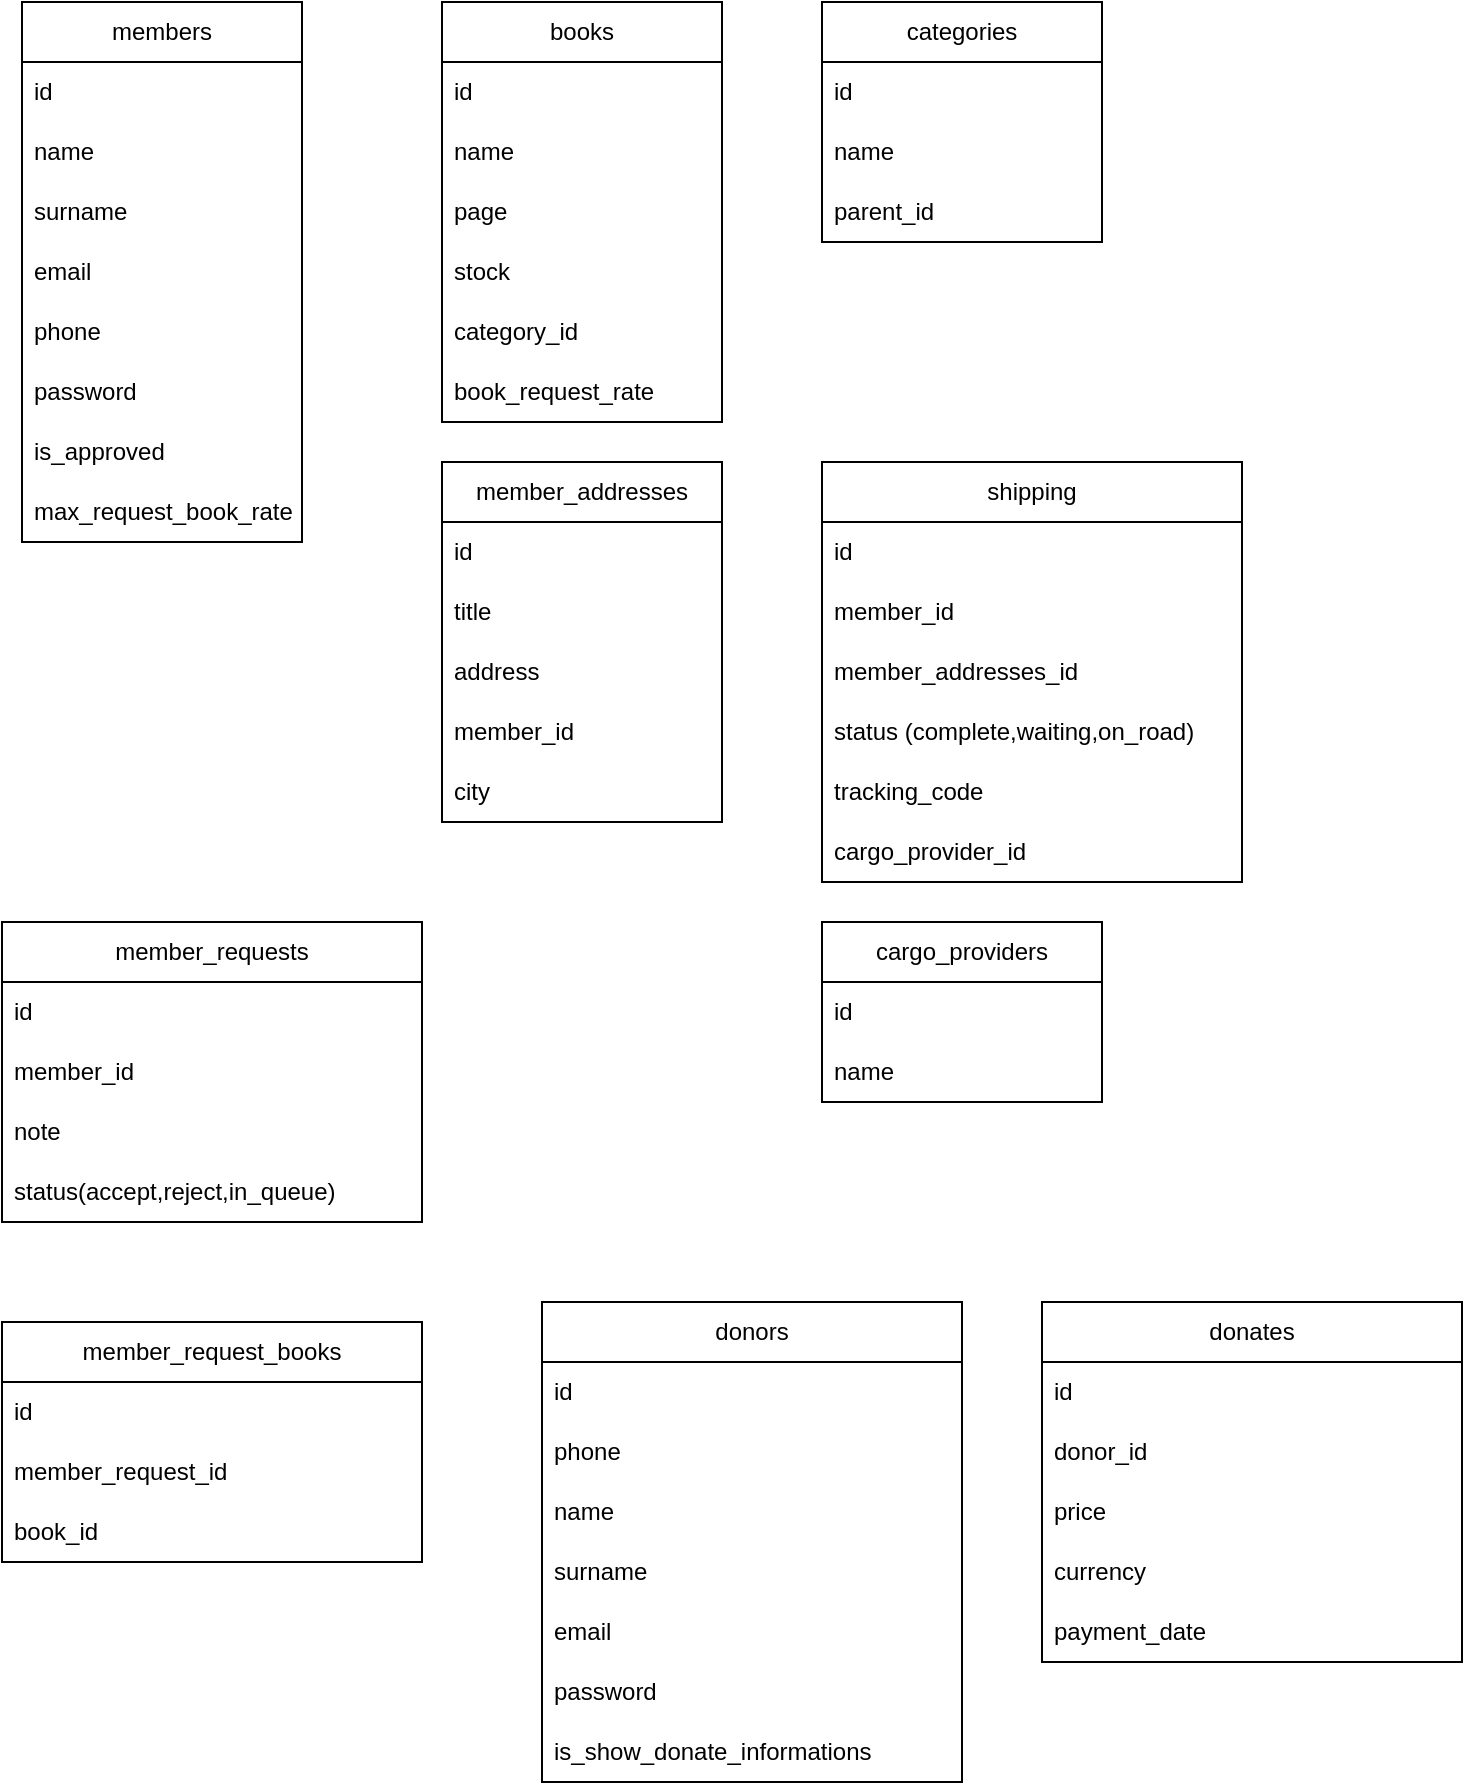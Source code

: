 <mxfile version="21.2.8" type="device">
  <diagram name="Page-1" id="ciHCm73FHsnalABYWVsb">
    <mxGraphModel dx="1366" dy="751" grid="1" gridSize="10" guides="1" tooltips="1" connect="1" arrows="1" fold="1" page="1" pageScale="1" pageWidth="827" pageHeight="1169" math="0" shadow="0">
      <root>
        <mxCell id="0" />
        <mxCell id="1" parent="0" />
        <mxCell id="rOvE-blyRYbmL4Z2H4PC-1" value="members" style="swimlane;fontStyle=0;childLayout=stackLayout;horizontal=1;startSize=30;horizontalStack=0;resizeParent=1;resizeParentMax=0;resizeLast=0;collapsible=1;marginBottom=0;whiteSpace=wrap;html=1;" vertex="1" parent="1">
          <mxGeometry x="70" y="240" width="140" height="270" as="geometry" />
        </mxCell>
        <mxCell id="rOvE-blyRYbmL4Z2H4PC-2" value="id" style="text;strokeColor=none;fillColor=none;align=left;verticalAlign=middle;spacingLeft=4;spacingRight=4;overflow=hidden;points=[[0,0.5],[1,0.5]];portConstraint=eastwest;rotatable=0;whiteSpace=wrap;html=1;" vertex="1" parent="rOvE-blyRYbmL4Z2H4PC-1">
          <mxGeometry y="30" width="140" height="30" as="geometry" />
        </mxCell>
        <mxCell id="rOvE-blyRYbmL4Z2H4PC-3" value="name" style="text;strokeColor=none;fillColor=none;align=left;verticalAlign=middle;spacingLeft=4;spacingRight=4;overflow=hidden;points=[[0,0.5],[1,0.5]];portConstraint=eastwest;rotatable=0;whiteSpace=wrap;html=1;" vertex="1" parent="rOvE-blyRYbmL4Z2H4PC-1">
          <mxGeometry y="60" width="140" height="30" as="geometry" />
        </mxCell>
        <mxCell id="rOvE-blyRYbmL4Z2H4PC-4" value="surname" style="text;strokeColor=none;fillColor=none;align=left;verticalAlign=middle;spacingLeft=4;spacingRight=4;overflow=hidden;points=[[0,0.5],[1,0.5]];portConstraint=eastwest;rotatable=0;whiteSpace=wrap;html=1;" vertex="1" parent="rOvE-blyRYbmL4Z2H4PC-1">
          <mxGeometry y="90" width="140" height="30" as="geometry" />
        </mxCell>
        <mxCell id="rOvE-blyRYbmL4Z2H4PC-5" value="email" style="text;strokeColor=none;fillColor=none;align=left;verticalAlign=middle;spacingLeft=4;spacingRight=4;overflow=hidden;points=[[0,0.5],[1,0.5]];portConstraint=eastwest;rotatable=0;whiteSpace=wrap;html=1;" vertex="1" parent="rOvE-blyRYbmL4Z2H4PC-1">
          <mxGeometry y="120" width="140" height="30" as="geometry" />
        </mxCell>
        <mxCell id="rOvE-blyRYbmL4Z2H4PC-6" value="phone" style="text;strokeColor=none;fillColor=none;align=left;verticalAlign=middle;spacingLeft=4;spacingRight=4;overflow=hidden;points=[[0,0.5],[1,0.5]];portConstraint=eastwest;rotatable=0;whiteSpace=wrap;html=1;" vertex="1" parent="rOvE-blyRYbmL4Z2H4PC-1">
          <mxGeometry y="150" width="140" height="30" as="geometry" />
        </mxCell>
        <mxCell id="rOvE-blyRYbmL4Z2H4PC-7" value="password" style="text;strokeColor=none;fillColor=none;align=left;verticalAlign=middle;spacingLeft=4;spacingRight=4;overflow=hidden;points=[[0,0.5],[1,0.5]];portConstraint=eastwest;rotatable=0;whiteSpace=wrap;html=1;" vertex="1" parent="rOvE-blyRYbmL4Z2H4PC-1">
          <mxGeometry y="180" width="140" height="30" as="geometry" />
        </mxCell>
        <mxCell id="rOvE-blyRYbmL4Z2H4PC-8" value="is_approved" style="text;strokeColor=none;fillColor=none;align=left;verticalAlign=middle;spacingLeft=4;spacingRight=4;overflow=hidden;points=[[0,0.5],[1,0.5]];portConstraint=eastwest;rotatable=0;whiteSpace=wrap;html=1;" vertex="1" parent="rOvE-blyRYbmL4Z2H4PC-1">
          <mxGeometry y="210" width="140" height="30" as="geometry" />
        </mxCell>
        <mxCell id="rOvE-blyRYbmL4Z2H4PC-9" value="max_request_book_rate" style="text;strokeColor=none;fillColor=none;align=left;verticalAlign=middle;spacingLeft=4;spacingRight=4;overflow=hidden;points=[[0,0.5],[1,0.5]];portConstraint=eastwest;rotatable=0;whiteSpace=wrap;html=1;" vertex="1" parent="rOvE-blyRYbmL4Z2H4PC-1">
          <mxGeometry y="240" width="140" height="30" as="geometry" />
        </mxCell>
        <mxCell id="rOvE-blyRYbmL4Z2H4PC-10" value="books" style="swimlane;fontStyle=0;childLayout=stackLayout;horizontal=1;startSize=30;horizontalStack=0;resizeParent=1;resizeParentMax=0;resizeLast=0;collapsible=1;marginBottom=0;whiteSpace=wrap;html=1;" vertex="1" parent="1">
          <mxGeometry x="280" y="240" width="140" height="210" as="geometry" />
        </mxCell>
        <mxCell id="rOvE-blyRYbmL4Z2H4PC-11" value="id" style="text;strokeColor=none;fillColor=none;align=left;verticalAlign=middle;spacingLeft=4;spacingRight=4;overflow=hidden;points=[[0,0.5],[1,0.5]];portConstraint=eastwest;rotatable=0;whiteSpace=wrap;html=1;" vertex="1" parent="rOvE-blyRYbmL4Z2H4PC-10">
          <mxGeometry y="30" width="140" height="30" as="geometry" />
        </mxCell>
        <mxCell id="rOvE-blyRYbmL4Z2H4PC-12" value="name" style="text;strokeColor=none;fillColor=none;align=left;verticalAlign=middle;spacingLeft=4;spacingRight=4;overflow=hidden;points=[[0,0.5],[1,0.5]];portConstraint=eastwest;rotatable=0;whiteSpace=wrap;html=1;" vertex="1" parent="rOvE-blyRYbmL4Z2H4PC-10">
          <mxGeometry y="60" width="140" height="30" as="geometry" />
        </mxCell>
        <mxCell id="rOvE-blyRYbmL4Z2H4PC-13" value="page" style="text;strokeColor=none;fillColor=none;align=left;verticalAlign=middle;spacingLeft=4;spacingRight=4;overflow=hidden;points=[[0,0.5],[1,0.5]];portConstraint=eastwest;rotatable=0;whiteSpace=wrap;html=1;" vertex="1" parent="rOvE-blyRYbmL4Z2H4PC-10">
          <mxGeometry y="90" width="140" height="30" as="geometry" />
        </mxCell>
        <mxCell id="rOvE-blyRYbmL4Z2H4PC-14" value="stock" style="text;strokeColor=none;fillColor=none;align=left;verticalAlign=middle;spacingLeft=4;spacingRight=4;overflow=hidden;points=[[0,0.5],[1,0.5]];portConstraint=eastwest;rotatable=0;whiteSpace=wrap;html=1;" vertex="1" parent="rOvE-blyRYbmL4Z2H4PC-10">
          <mxGeometry y="120" width="140" height="30" as="geometry" />
        </mxCell>
        <mxCell id="rOvE-blyRYbmL4Z2H4PC-15" value="category_id" style="text;strokeColor=none;fillColor=none;align=left;verticalAlign=middle;spacingLeft=4;spacingRight=4;overflow=hidden;points=[[0,0.5],[1,0.5]];portConstraint=eastwest;rotatable=0;whiteSpace=wrap;html=1;" vertex="1" parent="rOvE-blyRYbmL4Z2H4PC-10">
          <mxGeometry y="150" width="140" height="30" as="geometry" />
        </mxCell>
        <mxCell id="rOvE-blyRYbmL4Z2H4PC-48" value="book_request_rate" style="text;strokeColor=none;fillColor=none;align=left;verticalAlign=middle;spacingLeft=4;spacingRight=4;overflow=hidden;points=[[0,0.5],[1,0.5]];portConstraint=eastwest;rotatable=0;whiteSpace=wrap;html=1;" vertex="1" parent="rOvE-blyRYbmL4Z2H4PC-10">
          <mxGeometry y="180" width="140" height="30" as="geometry" />
        </mxCell>
        <mxCell id="rOvE-blyRYbmL4Z2H4PC-16" value="categories" style="swimlane;fontStyle=0;childLayout=stackLayout;horizontal=1;startSize=30;horizontalStack=0;resizeParent=1;resizeParentMax=0;resizeLast=0;collapsible=1;marginBottom=0;whiteSpace=wrap;html=1;" vertex="1" parent="1">
          <mxGeometry x="470" y="240" width="140" height="120" as="geometry" />
        </mxCell>
        <mxCell id="rOvE-blyRYbmL4Z2H4PC-17" value="id" style="text;strokeColor=none;fillColor=none;align=left;verticalAlign=middle;spacingLeft=4;spacingRight=4;overflow=hidden;points=[[0,0.5],[1,0.5]];portConstraint=eastwest;rotatable=0;whiteSpace=wrap;html=1;" vertex="1" parent="rOvE-blyRYbmL4Z2H4PC-16">
          <mxGeometry y="30" width="140" height="30" as="geometry" />
        </mxCell>
        <mxCell id="rOvE-blyRYbmL4Z2H4PC-18" value="name" style="text;strokeColor=none;fillColor=none;align=left;verticalAlign=middle;spacingLeft=4;spacingRight=4;overflow=hidden;points=[[0,0.5],[1,0.5]];portConstraint=eastwest;rotatable=0;whiteSpace=wrap;html=1;" vertex="1" parent="rOvE-blyRYbmL4Z2H4PC-16">
          <mxGeometry y="60" width="140" height="30" as="geometry" />
        </mxCell>
        <mxCell id="rOvE-blyRYbmL4Z2H4PC-19" value="parent_id" style="text;strokeColor=none;fillColor=none;align=left;verticalAlign=middle;spacingLeft=4;spacingRight=4;overflow=hidden;points=[[0,0.5],[1,0.5]];portConstraint=eastwest;rotatable=0;whiteSpace=wrap;html=1;" vertex="1" parent="rOvE-blyRYbmL4Z2H4PC-16">
          <mxGeometry y="90" width="140" height="30" as="geometry" />
        </mxCell>
        <mxCell id="rOvE-blyRYbmL4Z2H4PC-20" value="member_addresses" style="swimlane;fontStyle=0;childLayout=stackLayout;horizontal=1;startSize=30;horizontalStack=0;resizeParent=1;resizeParentMax=0;resizeLast=0;collapsible=1;marginBottom=0;whiteSpace=wrap;html=1;" vertex="1" parent="1">
          <mxGeometry x="280" y="470" width="140" height="180" as="geometry" />
        </mxCell>
        <mxCell id="rOvE-blyRYbmL4Z2H4PC-21" value="id" style="text;strokeColor=none;fillColor=none;align=left;verticalAlign=middle;spacingLeft=4;spacingRight=4;overflow=hidden;points=[[0,0.5],[1,0.5]];portConstraint=eastwest;rotatable=0;whiteSpace=wrap;html=1;" vertex="1" parent="rOvE-blyRYbmL4Z2H4PC-20">
          <mxGeometry y="30" width="140" height="30" as="geometry" />
        </mxCell>
        <mxCell id="rOvE-blyRYbmL4Z2H4PC-22" value="title" style="text;strokeColor=none;fillColor=none;align=left;verticalAlign=middle;spacingLeft=4;spacingRight=4;overflow=hidden;points=[[0,0.5],[1,0.5]];portConstraint=eastwest;rotatable=0;whiteSpace=wrap;html=1;" vertex="1" parent="rOvE-blyRYbmL4Z2H4PC-20">
          <mxGeometry y="60" width="140" height="30" as="geometry" />
        </mxCell>
        <mxCell id="rOvE-blyRYbmL4Z2H4PC-23" value="address" style="text;strokeColor=none;fillColor=none;align=left;verticalAlign=middle;spacingLeft=4;spacingRight=4;overflow=hidden;points=[[0,0.5],[1,0.5]];portConstraint=eastwest;rotatable=0;whiteSpace=wrap;html=1;" vertex="1" parent="rOvE-blyRYbmL4Z2H4PC-20">
          <mxGeometry y="90" width="140" height="30" as="geometry" />
        </mxCell>
        <mxCell id="rOvE-blyRYbmL4Z2H4PC-24" value="member_id" style="text;strokeColor=none;fillColor=none;align=left;verticalAlign=middle;spacingLeft=4;spacingRight=4;overflow=hidden;points=[[0,0.5],[1,0.5]];portConstraint=eastwest;rotatable=0;whiteSpace=wrap;html=1;" vertex="1" parent="rOvE-blyRYbmL4Z2H4PC-20">
          <mxGeometry y="120" width="140" height="30" as="geometry" />
        </mxCell>
        <mxCell id="rOvE-blyRYbmL4Z2H4PC-25" value="city" style="text;strokeColor=none;fillColor=none;align=left;verticalAlign=middle;spacingLeft=4;spacingRight=4;overflow=hidden;points=[[0,0.5],[1,0.5]];portConstraint=eastwest;rotatable=0;whiteSpace=wrap;html=1;" vertex="1" parent="rOvE-blyRYbmL4Z2H4PC-20">
          <mxGeometry y="150" width="140" height="30" as="geometry" />
        </mxCell>
        <mxCell id="rOvE-blyRYbmL4Z2H4PC-26" value="shipping" style="swimlane;fontStyle=0;childLayout=stackLayout;horizontal=1;startSize=30;horizontalStack=0;resizeParent=1;resizeParentMax=0;resizeLast=0;collapsible=1;marginBottom=0;whiteSpace=wrap;html=1;" vertex="1" parent="1">
          <mxGeometry x="470" y="470" width="210" height="210" as="geometry" />
        </mxCell>
        <mxCell id="rOvE-blyRYbmL4Z2H4PC-27" value="id" style="text;strokeColor=none;fillColor=none;align=left;verticalAlign=middle;spacingLeft=4;spacingRight=4;overflow=hidden;points=[[0,0.5],[1,0.5]];portConstraint=eastwest;rotatable=0;whiteSpace=wrap;html=1;" vertex="1" parent="rOvE-blyRYbmL4Z2H4PC-26">
          <mxGeometry y="30" width="210" height="30" as="geometry" />
        </mxCell>
        <mxCell id="rOvE-blyRYbmL4Z2H4PC-28" value="member_id" style="text;strokeColor=none;fillColor=none;align=left;verticalAlign=middle;spacingLeft=4;spacingRight=4;overflow=hidden;points=[[0,0.5],[1,0.5]];portConstraint=eastwest;rotatable=0;whiteSpace=wrap;html=1;" vertex="1" parent="rOvE-blyRYbmL4Z2H4PC-26">
          <mxGeometry y="60" width="210" height="30" as="geometry" />
        </mxCell>
        <mxCell id="rOvE-blyRYbmL4Z2H4PC-29" value="member_addresses_id" style="text;strokeColor=none;fillColor=none;align=left;verticalAlign=middle;spacingLeft=4;spacingRight=4;overflow=hidden;points=[[0,0.5],[1,0.5]];portConstraint=eastwest;rotatable=0;whiteSpace=wrap;html=1;" vertex="1" parent="rOvE-blyRYbmL4Z2H4PC-26">
          <mxGeometry y="90" width="210" height="30" as="geometry" />
        </mxCell>
        <mxCell id="rOvE-blyRYbmL4Z2H4PC-30" value="status (complete,waiting,on_road)" style="text;strokeColor=none;fillColor=none;align=left;verticalAlign=middle;spacingLeft=4;spacingRight=4;overflow=hidden;points=[[0,0.5],[1,0.5]];portConstraint=eastwest;rotatable=0;whiteSpace=wrap;html=1;" vertex="1" parent="rOvE-blyRYbmL4Z2H4PC-26">
          <mxGeometry y="120" width="210" height="30" as="geometry" />
        </mxCell>
        <mxCell id="rOvE-blyRYbmL4Z2H4PC-32" value="tracking_code" style="text;strokeColor=none;fillColor=none;align=left;verticalAlign=middle;spacingLeft=4;spacingRight=4;overflow=hidden;points=[[0,0.5],[1,0.5]];portConstraint=eastwest;rotatable=0;whiteSpace=wrap;html=1;" vertex="1" parent="rOvE-blyRYbmL4Z2H4PC-26">
          <mxGeometry y="150" width="210" height="30" as="geometry" />
        </mxCell>
        <mxCell id="rOvE-blyRYbmL4Z2H4PC-33" value="cargo_provider_id" style="text;strokeColor=none;fillColor=none;align=left;verticalAlign=middle;spacingLeft=4;spacingRight=4;overflow=hidden;points=[[0,0.5],[1,0.5]];portConstraint=eastwest;rotatable=0;whiteSpace=wrap;html=1;" vertex="1" parent="rOvE-blyRYbmL4Z2H4PC-26">
          <mxGeometry y="180" width="210" height="30" as="geometry" />
        </mxCell>
        <mxCell id="rOvE-blyRYbmL4Z2H4PC-34" value="cargo_providers" style="swimlane;fontStyle=0;childLayout=stackLayout;horizontal=1;startSize=30;horizontalStack=0;resizeParent=1;resizeParentMax=0;resizeLast=0;collapsible=1;marginBottom=0;whiteSpace=wrap;html=1;" vertex="1" parent="1">
          <mxGeometry x="470" y="700" width="140" height="90" as="geometry" />
        </mxCell>
        <mxCell id="rOvE-blyRYbmL4Z2H4PC-35" value="id" style="text;strokeColor=none;fillColor=none;align=left;verticalAlign=middle;spacingLeft=4;spacingRight=4;overflow=hidden;points=[[0,0.5],[1,0.5]];portConstraint=eastwest;rotatable=0;whiteSpace=wrap;html=1;" vertex="1" parent="rOvE-blyRYbmL4Z2H4PC-34">
          <mxGeometry y="30" width="140" height="30" as="geometry" />
        </mxCell>
        <mxCell id="rOvE-blyRYbmL4Z2H4PC-36" value="name" style="text;strokeColor=none;fillColor=none;align=left;verticalAlign=middle;spacingLeft=4;spacingRight=4;overflow=hidden;points=[[0,0.5],[1,0.5]];portConstraint=eastwest;rotatable=0;whiteSpace=wrap;html=1;" vertex="1" parent="rOvE-blyRYbmL4Z2H4PC-34">
          <mxGeometry y="60" width="140" height="30" as="geometry" />
        </mxCell>
        <mxCell id="rOvE-blyRYbmL4Z2H4PC-38" value="member_requests" style="swimlane;fontStyle=0;childLayout=stackLayout;horizontal=1;startSize=30;horizontalStack=0;resizeParent=1;resizeParentMax=0;resizeLast=0;collapsible=1;marginBottom=0;whiteSpace=wrap;html=1;" vertex="1" parent="1">
          <mxGeometry x="60" y="700" width="210" height="150" as="geometry" />
        </mxCell>
        <mxCell id="rOvE-blyRYbmL4Z2H4PC-39" value="id" style="text;strokeColor=none;fillColor=none;align=left;verticalAlign=middle;spacingLeft=4;spacingRight=4;overflow=hidden;points=[[0,0.5],[1,0.5]];portConstraint=eastwest;rotatable=0;whiteSpace=wrap;html=1;" vertex="1" parent="rOvE-blyRYbmL4Z2H4PC-38">
          <mxGeometry y="30" width="210" height="30" as="geometry" />
        </mxCell>
        <mxCell id="rOvE-blyRYbmL4Z2H4PC-40" value="member_id" style="text;strokeColor=none;fillColor=none;align=left;verticalAlign=middle;spacingLeft=4;spacingRight=4;overflow=hidden;points=[[0,0.5],[1,0.5]];portConstraint=eastwest;rotatable=0;whiteSpace=wrap;html=1;" vertex="1" parent="rOvE-blyRYbmL4Z2H4PC-38">
          <mxGeometry y="60" width="210" height="30" as="geometry" />
        </mxCell>
        <mxCell id="rOvE-blyRYbmL4Z2H4PC-41" value="note" style="text;strokeColor=none;fillColor=none;align=left;verticalAlign=middle;spacingLeft=4;spacingRight=4;overflow=hidden;points=[[0,0.5],[1,0.5]];portConstraint=eastwest;rotatable=0;whiteSpace=wrap;html=1;" vertex="1" parent="rOvE-blyRYbmL4Z2H4PC-38">
          <mxGeometry y="90" width="210" height="30" as="geometry" />
        </mxCell>
        <mxCell id="rOvE-blyRYbmL4Z2H4PC-42" value="status(accept,reject,in_queue)" style="text;strokeColor=none;fillColor=none;align=left;verticalAlign=middle;spacingLeft=4;spacingRight=4;overflow=hidden;points=[[0,0.5],[1,0.5]];portConstraint=eastwest;rotatable=0;whiteSpace=wrap;html=1;" vertex="1" parent="rOvE-blyRYbmL4Z2H4PC-38">
          <mxGeometry y="120" width="210" height="30" as="geometry" />
        </mxCell>
        <mxCell id="rOvE-blyRYbmL4Z2H4PC-43" value="member_request_books" style="swimlane;fontStyle=0;childLayout=stackLayout;horizontal=1;startSize=30;horizontalStack=0;resizeParent=1;resizeParentMax=0;resizeLast=0;collapsible=1;marginBottom=0;whiteSpace=wrap;html=1;" vertex="1" parent="1">
          <mxGeometry x="60" y="900" width="210" height="120" as="geometry" />
        </mxCell>
        <mxCell id="rOvE-blyRYbmL4Z2H4PC-44" value="id" style="text;strokeColor=none;fillColor=none;align=left;verticalAlign=middle;spacingLeft=4;spacingRight=4;overflow=hidden;points=[[0,0.5],[1,0.5]];portConstraint=eastwest;rotatable=0;whiteSpace=wrap;html=1;" vertex="1" parent="rOvE-blyRYbmL4Z2H4PC-43">
          <mxGeometry y="30" width="210" height="30" as="geometry" />
        </mxCell>
        <mxCell id="rOvE-blyRYbmL4Z2H4PC-45" value="member_request_id" style="text;strokeColor=none;fillColor=none;align=left;verticalAlign=middle;spacingLeft=4;spacingRight=4;overflow=hidden;points=[[0,0.5],[1,0.5]];portConstraint=eastwest;rotatable=0;whiteSpace=wrap;html=1;" vertex="1" parent="rOvE-blyRYbmL4Z2H4PC-43">
          <mxGeometry y="60" width="210" height="30" as="geometry" />
        </mxCell>
        <mxCell id="rOvE-blyRYbmL4Z2H4PC-46" value="book_id" style="text;strokeColor=none;fillColor=none;align=left;verticalAlign=middle;spacingLeft=4;spacingRight=4;overflow=hidden;points=[[0,0.5],[1,0.5]];portConstraint=eastwest;rotatable=0;whiteSpace=wrap;html=1;" vertex="1" parent="rOvE-blyRYbmL4Z2H4PC-43">
          <mxGeometry y="90" width="210" height="30" as="geometry" />
        </mxCell>
        <mxCell id="rOvE-blyRYbmL4Z2H4PC-49" value="donors" style="swimlane;fontStyle=0;childLayout=stackLayout;horizontal=1;startSize=30;horizontalStack=0;resizeParent=1;resizeParentMax=0;resizeLast=0;collapsible=1;marginBottom=0;whiteSpace=wrap;html=1;" vertex="1" parent="1">
          <mxGeometry x="330" y="890" width="210" height="240" as="geometry" />
        </mxCell>
        <mxCell id="rOvE-blyRYbmL4Z2H4PC-50" value="id" style="text;strokeColor=none;fillColor=none;align=left;verticalAlign=middle;spacingLeft=4;spacingRight=4;overflow=hidden;points=[[0,0.5],[1,0.5]];portConstraint=eastwest;rotatable=0;whiteSpace=wrap;html=1;" vertex="1" parent="rOvE-blyRYbmL4Z2H4PC-49">
          <mxGeometry y="30" width="210" height="30" as="geometry" />
        </mxCell>
        <mxCell id="rOvE-blyRYbmL4Z2H4PC-51" value="phone" style="text;strokeColor=none;fillColor=none;align=left;verticalAlign=middle;spacingLeft=4;spacingRight=4;overflow=hidden;points=[[0,0.5],[1,0.5]];portConstraint=eastwest;rotatable=0;whiteSpace=wrap;html=1;" vertex="1" parent="rOvE-blyRYbmL4Z2H4PC-49">
          <mxGeometry y="60" width="210" height="30" as="geometry" />
        </mxCell>
        <mxCell id="rOvE-blyRYbmL4Z2H4PC-52" value="name" style="text;strokeColor=none;fillColor=none;align=left;verticalAlign=middle;spacingLeft=4;spacingRight=4;overflow=hidden;points=[[0,0.5],[1,0.5]];portConstraint=eastwest;rotatable=0;whiteSpace=wrap;html=1;" vertex="1" parent="rOvE-blyRYbmL4Z2H4PC-49">
          <mxGeometry y="90" width="210" height="30" as="geometry" />
        </mxCell>
        <mxCell id="rOvE-blyRYbmL4Z2H4PC-53" value="surname" style="text;strokeColor=none;fillColor=none;align=left;verticalAlign=middle;spacingLeft=4;spacingRight=4;overflow=hidden;points=[[0,0.5],[1,0.5]];portConstraint=eastwest;rotatable=0;whiteSpace=wrap;html=1;" vertex="1" parent="rOvE-blyRYbmL4Z2H4PC-49">
          <mxGeometry y="120" width="210" height="30" as="geometry" />
        </mxCell>
        <mxCell id="rOvE-blyRYbmL4Z2H4PC-54" value="email" style="text;strokeColor=none;fillColor=none;align=left;verticalAlign=middle;spacingLeft=4;spacingRight=4;overflow=hidden;points=[[0,0.5],[1,0.5]];portConstraint=eastwest;rotatable=0;whiteSpace=wrap;html=1;" vertex="1" parent="rOvE-blyRYbmL4Z2H4PC-49">
          <mxGeometry y="150" width="210" height="30" as="geometry" />
        </mxCell>
        <mxCell id="rOvE-blyRYbmL4Z2H4PC-55" value="password" style="text;strokeColor=none;fillColor=none;align=left;verticalAlign=middle;spacingLeft=4;spacingRight=4;overflow=hidden;points=[[0,0.5],[1,0.5]];portConstraint=eastwest;rotatable=0;whiteSpace=wrap;html=1;" vertex="1" parent="rOvE-blyRYbmL4Z2H4PC-49">
          <mxGeometry y="180" width="210" height="30" as="geometry" />
        </mxCell>
        <mxCell id="rOvE-blyRYbmL4Z2H4PC-56" value="is_show_donate_informations" style="text;strokeColor=none;fillColor=none;align=left;verticalAlign=middle;spacingLeft=4;spacingRight=4;overflow=hidden;points=[[0,0.5],[1,0.5]];portConstraint=eastwest;rotatable=0;whiteSpace=wrap;html=1;" vertex="1" parent="rOvE-blyRYbmL4Z2H4PC-49">
          <mxGeometry y="210" width="210" height="30" as="geometry" />
        </mxCell>
        <mxCell id="rOvE-blyRYbmL4Z2H4PC-58" value="donates" style="swimlane;fontStyle=0;childLayout=stackLayout;horizontal=1;startSize=30;horizontalStack=0;resizeParent=1;resizeParentMax=0;resizeLast=0;collapsible=1;marginBottom=0;whiteSpace=wrap;html=1;" vertex="1" parent="1">
          <mxGeometry x="580" y="890" width="210" height="180" as="geometry" />
        </mxCell>
        <mxCell id="rOvE-blyRYbmL4Z2H4PC-59" value="id" style="text;strokeColor=none;fillColor=none;align=left;verticalAlign=middle;spacingLeft=4;spacingRight=4;overflow=hidden;points=[[0,0.5],[1,0.5]];portConstraint=eastwest;rotatable=0;whiteSpace=wrap;html=1;" vertex="1" parent="rOvE-blyRYbmL4Z2H4PC-58">
          <mxGeometry y="30" width="210" height="30" as="geometry" />
        </mxCell>
        <mxCell id="rOvE-blyRYbmL4Z2H4PC-60" value="donor_id" style="text;strokeColor=none;fillColor=none;align=left;verticalAlign=middle;spacingLeft=4;spacingRight=4;overflow=hidden;points=[[0,0.5],[1,0.5]];portConstraint=eastwest;rotatable=0;whiteSpace=wrap;html=1;" vertex="1" parent="rOvE-blyRYbmL4Z2H4PC-58">
          <mxGeometry y="60" width="210" height="30" as="geometry" />
        </mxCell>
        <mxCell id="rOvE-blyRYbmL4Z2H4PC-61" value="price" style="text;strokeColor=none;fillColor=none;align=left;verticalAlign=middle;spacingLeft=4;spacingRight=4;overflow=hidden;points=[[0,0.5],[1,0.5]];portConstraint=eastwest;rotatable=0;whiteSpace=wrap;html=1;" vertex="1" parent="rOvE-blyRYbmL4Z2H4PC-58">
          <mxGeometry y="90" width="210" height="30" as="geometry" />
        </mxCell>
        <mxCell id="rOvE-blyRYbmL4Z2H4PC-62" value="currency" style="text;strokeColor=none;fillColor=none;align=left;verticalAlign=middle;spacingLeft=4;spacingRight=4;overflow=hidden;points=[[0,0.5],[1,0.5]];portConstraint=eastwest;rotatable=0;whiteSpace=wrap;html=1;" vertex="1" parent="rOvE-blyRYbmL4Z2H4PC-58">
          <mxGeometry y="120" width="210" height="30" as="geometry" />
        </mxCell>
        <mxCell id="rOvE-blyRYbmL4Z2H4PC-63" value="payment_date" style="text;strokeColor=none;fillColor=none;align=left;verticalAlign=middle;spacingLeft=4;spacingRight=4;overflow=hidden;points=[[0,0.5],[1,0.5]];portConstraint=eastwest;rotatable=0;whiteSpace=wrap;html=1;" vertex="1" parent="rOvE-blyRYbmL4Z2H4PC-58">
          <mxGeometry y="150" width="210" height="30" as="geometry" />
        </mxCell>
      </root>
    </mxGraphModel>
  </diagram>
</mxfile>
